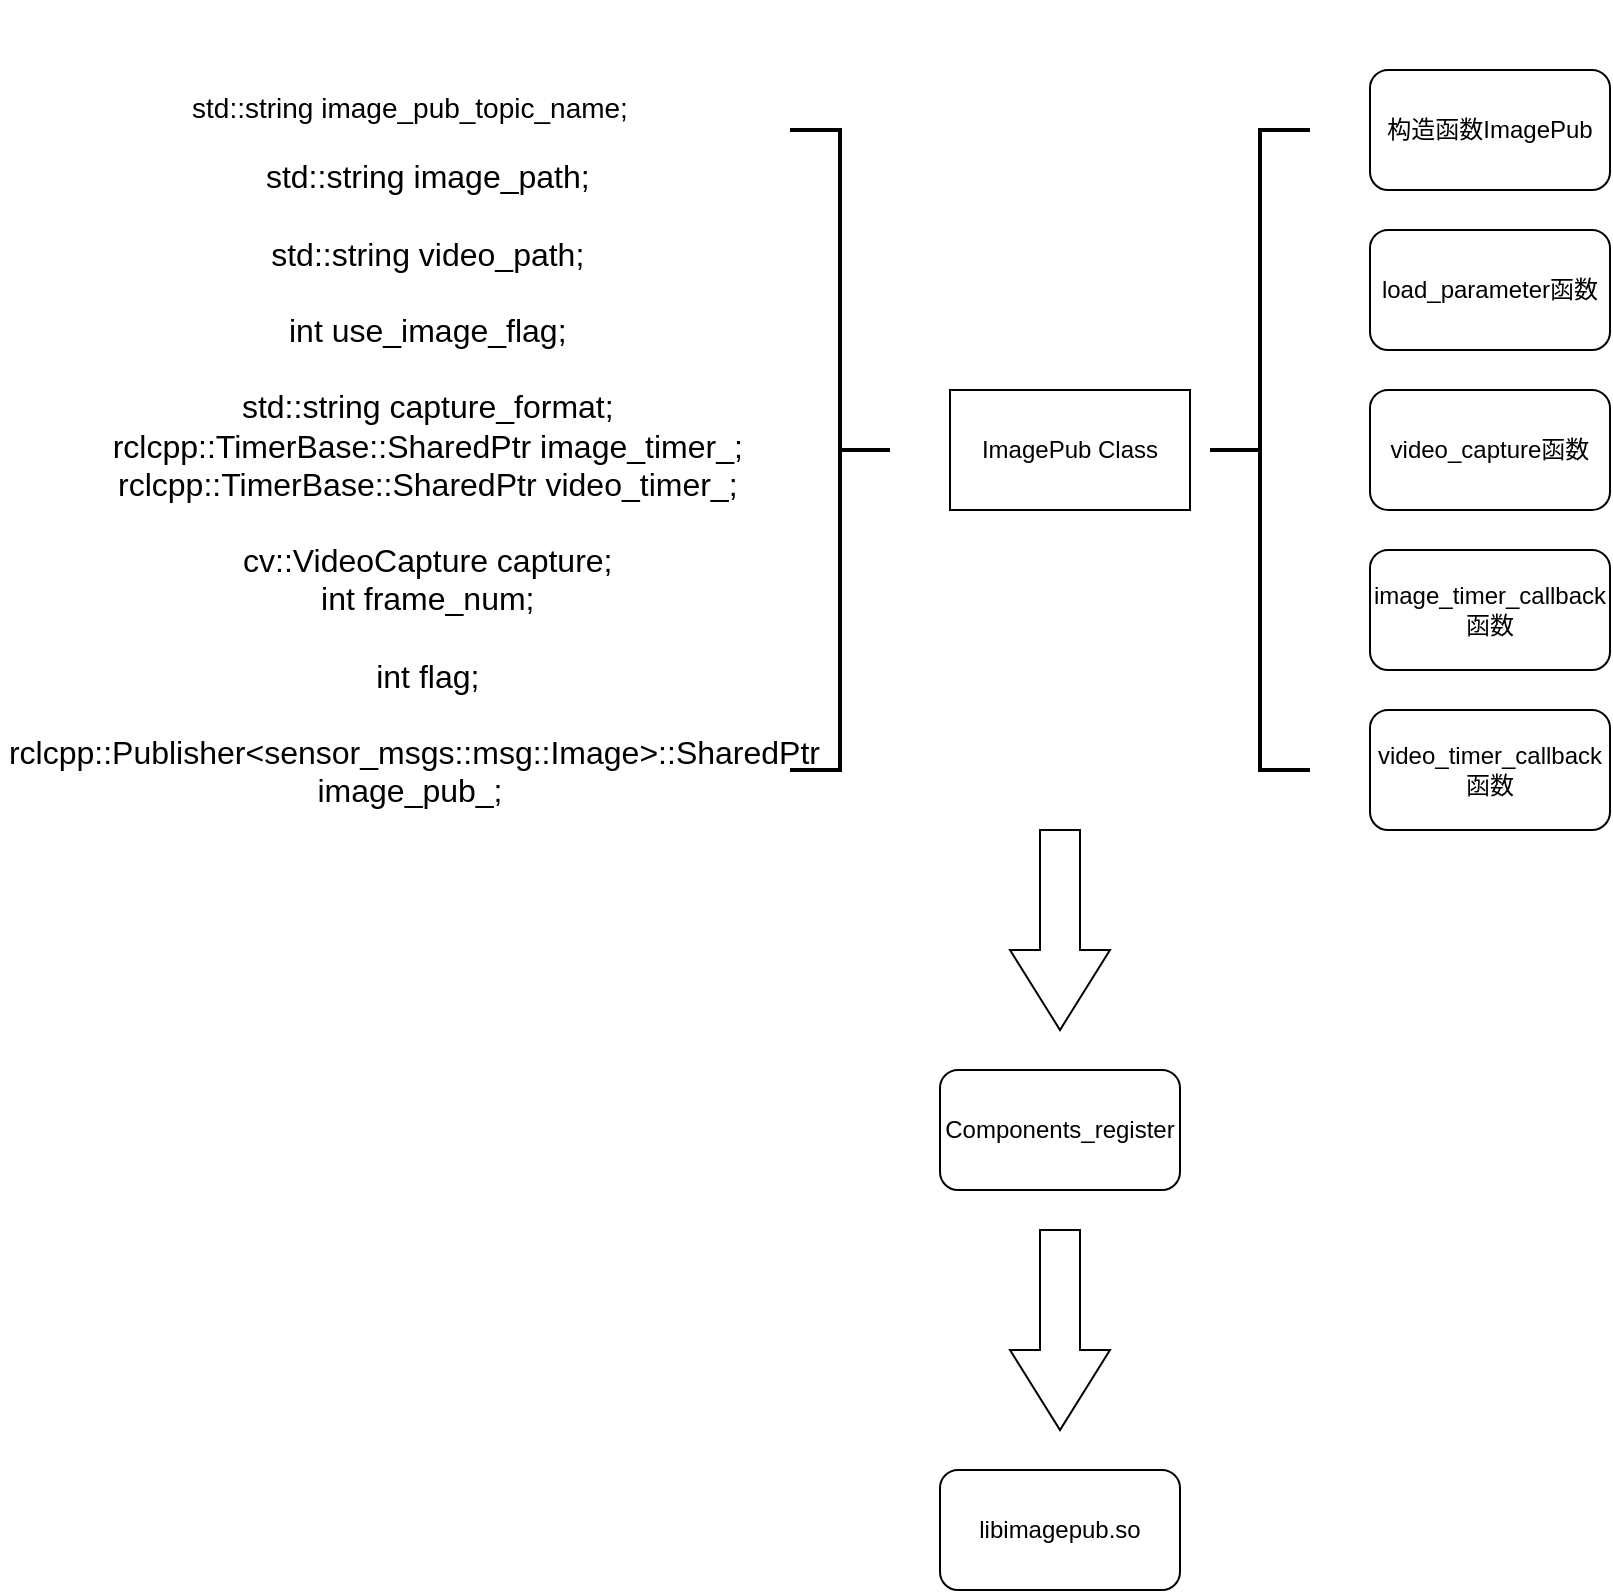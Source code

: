 <mxfile version="22.0.3" type="device">
  <diagram name="第 1 页" id="kcf_zqtSWKWvyylSLj3y">
    <mxGraphModel dx="2514" dy="984" grid="1" gridSize="10" guides="1" tooltips="1" connect="1" arrows="1" fold="1" page="1" pageScale="1" pageWidth="827" pageHeight="1169" math="0" shadow="0">
      <root>
        <mxCell id="0" />
        <mxCell id="1" parent="0" />
        <mxCell id="aXTrnZiTTLl-e58SuMnk-1" value="ImagePub Class" style="rounded=0;whiteSpace=wrap;html=1;" vertex="1" parent="1">
          <mxGeometry x="320" y="450" width="120" height="60" as="geometry" />
        </mxCell>
        <mxCell id="aXTrnZiTTLl-e58SuMnk-2" value="" style="strokeWidth=2;html=1;shape=mxgraph.flowchart.annotation_2;align=left;labelPosition=right;pointerEvents=1;" vertex="1" parent="1">
          <mxGeometry x="450" y="320" width="50" height="320" as="geometry" />
        </mxCell>
        <mxCell id="aXTrnZiTTLl-e58SuMnk-3" value="构造函数ImagePub" style="rounded=1;whiteSpace=wrap;html=1;" vertex="1" parent="1">
          <mxGeometry x="530" y="290" width="120" height="60" as="geometry" />
        </mxCell>
        <mxCell id="aXTrnZiTTLl-e58SuMnk-4" value="load_parameter函数" style="rounded=1;whiteSpace=wrap;html=1;" vertex="1" parent="1">
          <mxGeometry x="530" y="370" width="120" height="60" as="geometry" />
        </mxCell>
        <mxCell id="aXTrnZiTTLl-e58SuMnk-5" value="video_capture函数" style="rounded=1;whiteSpace=wrap;html=1;" vertex="1" parent="1">
          <mxGeometry x="530" y="450" width="120" height="60" as="geometry" />
        </mxCell>
        <mxCell id="aXTrnZiTTLl-e58SuMnk-6" value="image_timer_callback函数" style="rounded=1;whiteSpace=wrap;html=1;" vertex="1" parent="1">
          <mxGeometry x="530" y="530" width="120" height="60" as="geometry" />
        </mxCell>
        <mxCell id="aXTrnZiTTLl-e58SuMnk-7" value="video_timer_callback函数" style="rounded=1;whiteSpace=wrap;html=1;" vertex="1" parent="1">
          <mxGeometry x="530" y="610" width="120" height="60" as="geometry" />
        </mxCell>
        <mxCell id="aXTrnZiTTLl-e58SuMnk-8" value="" style="strokeWidth=2;html=1;shape=mxgraph.flowchart.annotation_2;align=left;labelPosition=right;pointerEvents=1;rotation=-180;" vertex="1" parent="1">
          <mxGeometry x="240" y="320" width="50" height="320" as="geometry" />
        </mxCell>
        <mxCell id="aXTrnZiTTLl-e58SuMnk-9" value="&lt;div&gt;&lt;font style=&quot;font-size: 14px;&quot;&gt;std::string image_pub_topic_name;&lt;/font&gt;&lt;/div&gt;&lt;div&gt;&lt;font style=&quot;font-size: 14px;&quot;&gt;&lt;br&gt;&lt;/font&gt;&lt;/div&gt;&lt;div&gt;&lt;font size=&quot;3&quot;&gt;&amp;nbsp; &amp;nbsp; std::string image_path;&lt;/font&gt;&lt;/div&gt;&lt;div&gt;&lt;font size=&quot;3&quot;&gt;&lt;br&gt;&lt;/font&gt;&lt;/div&gt;&lt;div&gt;&lt;font size=&quot;3&quot;&gt;&amp;nbsp; &amp;nbsp; std::string video_path;&lt;/font&gt;&lt;/div&gt;&lt;div&gt;&lt;font size=&quot;3&quot;&gt;&lt;br&gt;&lt;/font&gt;&lt;/div&gt;&lt;div&gt;&lt;font size=&quot;3&quot;&gt;&amp;nbsp; &amp;nbsp; int use_image_flag;&lt;/font&gt;&lt;/div&gt;&lt;div&gt;&lt;font size=&quot;3&quot;&gt;&lt;br&gt;&lt;/font&gt;&lt;/div&gt;&lt;div&gt;&lt;font size=&quot;3&quot;&gt;&amp;nbsp; &amp;nbsp; std::string capture_format;&lt;/font&gt;&lt;/div&gt;&lt;div&gt;&lt;font size=&quot;3&quot;&gt;&amp;nbsp; &amp;nbsp; rclcpp::TimerBase::SharedPtr image_timer_;&lt;/font&gt;&lt;/div&gt;&lt;div&gt;&lt;font size=&quot;3&quot;&gt;&amp;nbsp; &amp;nbsp; rclcpp::TimerBase::SharedPtr video_timer_;&lt;/font&gt;&lt;/div&gt;&lt;div&gt;&lt;font size=&quot;3&quot;&gt;&lt;br&gt;&lt;/font&gt;&lt;/div&gt;&lt;div&gt;&lt;font size=&quot;3&quot;&gt;&amp;nbsp; &amp;nbsp; cv::VideoCapture capture;&lt;/font&gt;&lt;/div&gt;&lt;div&gt;&lt;font size=&quot;3&quot;&gt;&amp;nbsp; &amp;nbsp; int frame_num;&lt;/font&gt;&lt;/div&gt;&lt;div&gt;&lt;font size=&quot;3&quot;&gt;&lt;br&gt;&lt;/font&gt;&lt;/div&gt;&lt;div&gt;&lt;font size=&quot;3&quot;&gt;&amp;nbsp; &amp;nbsp; int flag;&lt;/font&gt;&lt;/div&gt;&lt;div&gt;&lt;font size=&quot;3&quot;&gt;&lt;br&gt;&lt;/font&gt;&lt;/div&gt;&lt;div&gt;&lt;font size=&quot;3&quot;&gt;&amp;nbsp;rclcpp::Publisher&amp;lt;sensor_msgs::msg::Image&amp;gt;::SharedPtr image_pub_;&lt;/font&gt;&lt;/div&gt;" style="text;html=1;strokeColor=none;fillColor=none;align=center;verticalAlign=middle;whiteSpace=wrap;rounded=0;" vertex="1" parent="1">
          <mxGeometry x="-60" y="255" width="220" height="450" as="geometry" />
        </mxCell>
        <mxCell id="aXTrnZiTTLl-e58SuMnk-10" value="" style="html=1;shadow=0;dashed=0;align=center;verticalAlign=middle;shape=mxgraph.arrows2.arrow;dy=0.6;dx=40;direction=south;notch=0;" vertex="1" parent="1">
          <mxGeometry x="350" y="670" width="50" height="100" as="geometry" />
        </mxCell>
        <mxCell id="aXTrnZiTTLl-e58SuMnk-11" value="Components_register" style="rounded=1;whiteSpace=wrap;html=1;" vertex="1" parent="1">
          <mxGeometry x="315" y="790" width="120" height="60" as="geometry" />
        </mxCell>
        <mxCell id="aXTrnZiTTLl-e58SuMnk-12" value="" style="html=1;shadow=0;dashed=0;align=center;verticalAlign=middle;shape=mxgraph.arrows2.arrow;dy=0.6;dx=40;direction=south;notch=0;" vertex="1" parent="1">
          <mxGeometry x="350" y="870" width="50" height="100" as="geometry" />
        </mxCell>
        <mxCell id="aXTrnZiTTLl-e58SuMnk-13" value="libimagepub.so" style="rounded=1;whiteSpace=wrap;html=1;" vertex="1" parent="1">
          <mxGeometry x="315" y="990" width="120" height="60" as="geometry" />
        </mxCell>
      </root>
    </mxGraphModel>
  </diagram>
</mxfile>
